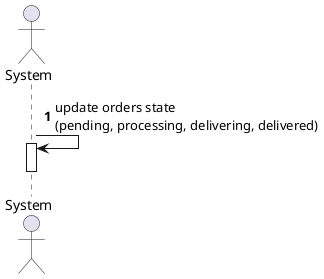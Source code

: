 @startuml
autonumber
actor "System" as SYS

SYS -> SYS : update orders state \n(pending, processing, delivering, delivered)
activate SYS
deactivate SYS

@enduml
